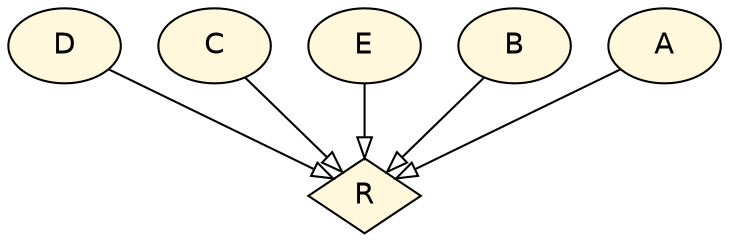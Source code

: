 digraph {
"e2d7cc1d-2c11-429d-899d-77b91a183303" [label="D", shape=ellipse, style=filled, fillcolor=cornsilk, fontname=Helvetica];
"e2d7cc1d-2c11-429d-899d-77b91a183303" -> "921b9c8b-76c2-4e44-93ef-a1501dc172d8" [taillabel="", arrowhead=onormal, fontname=Helvetica];
"921b9c8b-76c2-4e44-93ef-a1501dc172d8" [label="R", shape=diamond, style=filled, fillcolor=cornsilk, fontname=Helvetica];
"de83f751-043a-4e79-951a-c6009d31617b" [label="C", shape=ellipse, style=filled, fillcolor=cornsilk, fontname=Helvetica];
"de83f751-043a-4e79-951a-c6009d31617b" -> "921b9c8b-76c2-4e44-93ef-a1501dc172d8" [taillabel="", arrowhead=onormal, fontname=Helvetica];
"fc261410-2a0e-4d61-9ad8-a0b9bd5ca029" [label="E", shape=ellipse, style=filled, fillcolor=cornsilk, fontname=Helvetica];
"fc261410-2a0e-4d61-9ad8-a0b9bd5ca029" -> "921b9c8b-76c2-4e44-93ef-a1501dc172d8" [taillabel="", arrowhead=onormal, fontname=Helvetica];
"72ac12ea-b986-4292-b317-749a45152c39" [label="B", shape=ellipse, style=filled, fillcolor=cornsilk, fontname=Helvetica];
"72ac12ea-b986-4292-b317-749a45152c39" -> "921b9c8b-76c2-4e44-93ef-a1501dc172d8" [taillabel="", arrowhead=onormal, fontname=Helvetica];
"1a37d368-2533-4753-a694-cc10deb31628" [label="A", shape=ellipse, style=filled, fillcolor=cornsilk, fontname=Helvetica];
"1a37d368-2533-4753-a694-cc10deb31628" -> "921b9c8b-76c2-4e44-93ef-a1501dc172d8" [taillabel="", arrowhead=onormal, fontname=Helvetica];
}
